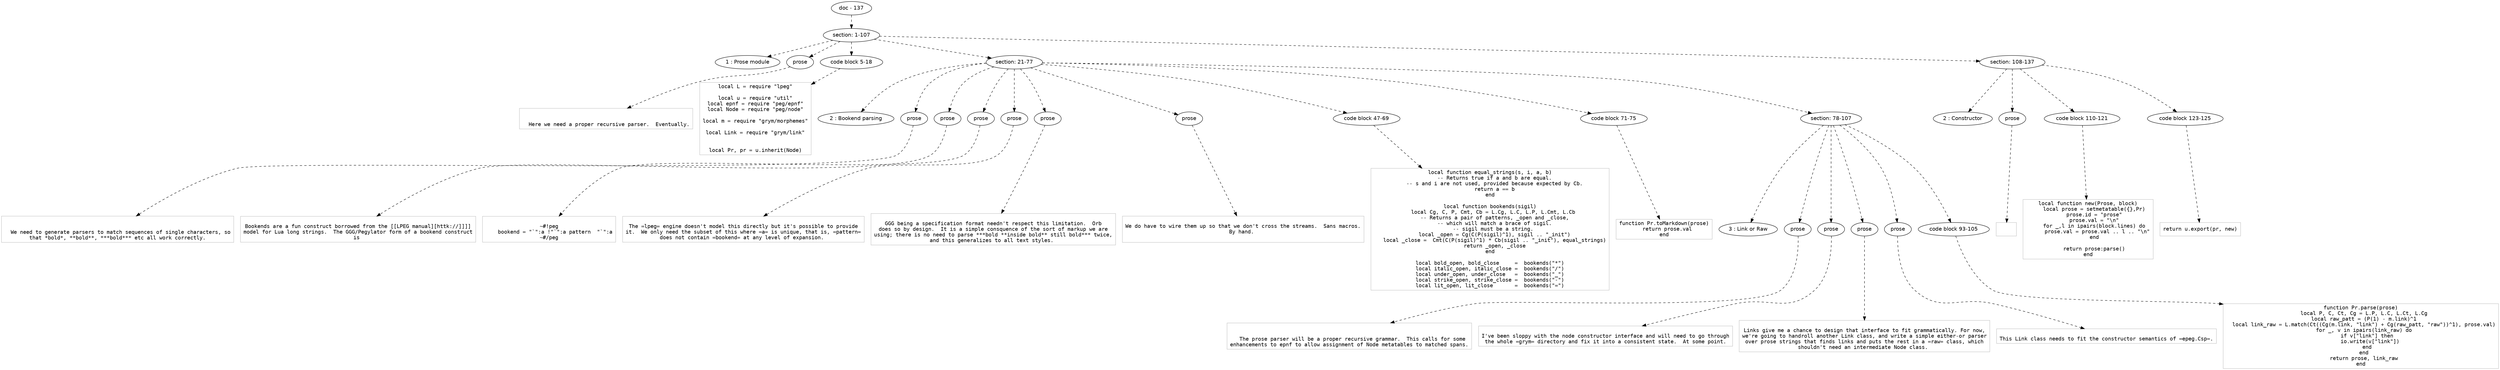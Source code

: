 digraph hierarchy {

node [fontname=Helvetica]
edge [style=dashed]

doc_0 [label="doc - 137"]


doc_0 -> { section_1}
{rank=same; section_1}

section_1 [label="section: 1-107"]


section_1 -> { header_2 prose_3 codeblock_4 section_5 section_6}
{rank=same; header_2 prose_3 codeblock_4 section_5 section_6}

header_2 [label="1 : Prose module"]

prose_3 [label="prose"]

codeblock_4 [label="code block 5-18"]

section_5 [label="section: 21-77"]

section_6 [label="section: 108-137"]


prose_3 -> leaf_7
leaf_7  [color=Gray,shape=rectangle,fontname=Inconsolata,label="

  Here we need a proper recursive parser.  Eventually.
"]
codeblock_4 -> leaf_8
leaf_8  [color=Gray,shape=rectangle,fontname=Inconsolata,label="local L = require \"lpeg\"

local u = require \"util\"
local epnf = require \"peg/epnf\"
local Node = require \"peg/node\"

local m = require \"grym/morphemes\"

local Link = require \"grym/link\"


local Pr, pr = u.inherit(Node)"]
section_5 -> { header_9 prose_10 prose_11 prose_12 prose_13 prose_14 prose_15 codeblock_16 codeblock_17 section_18}
{rank=same; header_9 prose_10 prose_11 prose_12 prose_13 prose_14 prose_15 codeblock_16 codeblock_17 section_18}

header_9 [label="2 : Bookend parsing"]

prose_10 [label="prose"]

prose_11 [label="prose"]

prose_12 [label="prose"]

prose_13 [label="prose"]

prose_14 [label="prose"]

prose_15 [label="prose"]

codeblock_16 [label="code block 47-69"]

codeblock_17 [label="code block 71-75"]

section_18 [label="section: 78-107"]


prose_10 -> leaf_19
leaf_19  [color=Gray,shape=rectangle,fontname=Inconsolata,label="

  We need to generate parsers to match sequences of single characters, so
that *bold*, **bold**, ***bold*** etc all work correctly.
"]
prose_11 -> leaf_20
leaf_20  [color=Gray,shape=rectangle,fontname=Inconsolata,label="
Bookends are a fun construct borrowed from the [[LPEG manual][httk://]]]]
model for Lua long strings.  The GGG/Pegylator form of a bookend construct
is 
"]
prose_12 -> leaf_21
leaf_21  [color=Gray,shape=rectangle,fontname=Inconsolata,label="
~#!peg
    bookend = \"`\":a !\"`\":a pattern  \"`\":a
~#/peg
"]
prose_13 -> leaf_22
leaf_22  [color=Gray,shape=rectangle,fontname=Inconsolata,label="
The =lpeg= engine doesn't model this directly but it's possible to provide
it.  We only need the subset of this where =a= is unique, that is, =pattern=
does not contain =bookend= at any level of expansion. 
"]
prose_14 -> leaf_23
leaf_23  [color=Gray,shape=rectangle,fontname=Inconsolata,label="
GGG being a specification format needn't respect this limitation.  Orb
does so by design.  It is a simple consquence of the sort of markup we are
using; there is no need to parse ***bold **inside bold** still bold*** twice,
and this generalizes to all text styles. 
"]
prose_15 -> leaf_24
leaf_24  [color=Gray,shape=rectangle,fontname=Inconsolata,label="
We do have to wire them up so that we don't cross the streams.  Sans macros.
By hand. 

"]
codeblock_16 -> leaf_25
leaf_25  [color=Gray,shape=rectangle,fontname=Inconsolata,label="local function equal_strings(s, i, a, b)
   -- Returns true if a and b are equal.
   -- s and i are not used, provided because expected by Cb.
   return a == b
end

local function bookends(sigil)
  local Cg, C, P, Cmt, Cb = L.Cg, L.C, L.P, L.Cmt, L.Cb
   -- Returns a pair of patterns, _open and _close,
   -- which will match a brace of sigil.
   -- sigil must be a string. 
   local _open = Cg(C(P(sigil)^1), sigil .. \"_init\")
   local _close =  Cmt(C(P(sigil)^1) * Cb(sigil .. \"_init\"), equal_strings)
   return _open, _close
end

local bold_open, bold_close     =  bookends(\"*\")
local italic_open, italic_close =  bookends(\"/\")
local under_open, under_close   =  bookends(\"_\")
local strike_open, strike_close =  bookends(\"-\")
local lit_open, lit_close       =  bookends(\"=\")"]
codeblock_17 -> leaf_26
leaf_26  [color=Gray,shape=rectangle,fontname=Inconsolata,label="function Pr.toMarkdown(prose)
  return prose.val
end"]
section_18 -> { header_27 prose_28 prose_29 prose_30 prose_31 codeblock_32}
{rank=same; header_27 prose_28 prose_29 prose_30 prose_31 codeblock_32}

header_27 [label="3 : Link or Raw"]

prose_28 [label="prose"]

prose_29 [label="prose"]

prose_30 [label="prose"]

prose_31 [label="prose"]

codeblock_32 [label="code block 93-105"]


prose_28 -> leaf_33
leaf_33  [color=Gray,shape=rectangle,fontname=Inconsolata,label="

  The prose parser will be a proper recursive grammar.  This calls for some
enhancements to epnf to allow assignment of Node metatables to matched spans.
"]
prose_29 -> leaf_34
leaf_34  [color=Gray,shape=rectangle,fontname=Inconsolata,label="
I've been sloppy with the node constructor interface and will need to go through
the whole =grym= directory and fix it into a consistent state.  At some point.
"]
prose_30 -> leaf_35
leaf_35  [color=Gray,shape=rectangle,fontname=Inconsolata,label="
Links give me a chance to design that interface to fit grammatically. For now,
we're going to handroll another Link class, and write a simple either-or parser
over prose strings that finds links and puts the rest in a =raw= class, which
shouldn't need an intermediate Node class. 
"]
prose_31 -> leaf_36
leaf_36  [color=Gray,shape=rectangle,fontname=Inconsolata,label="
This Link class needs to fit the constructor semantics of =epeg.Csp=.
"]
codeblock_32 -> leaf_37
leaf_37  [color=Gray,shape=rectangle,fontname=Inconsolata,label="function Pr.parse(prose)
  local P, C, Ct, Cg = L.P, L.C, L.Ct, L.Cg
  local raw_patt = (P(1) - m.link)^1
  local link_raw = L.match(Ct((Cg(m.link, \"link\") + Cg(raw_patt, \"raw\"))^1), prose.val)
  for _, v in ipairs(link_raw) do
    if v[\"link\"] then
      io.write(v[\"link\"])
    end
  end
  return prose, link_raw
end"]
section_6 -> { header_38 prose_39 codeblock_40 codeblock_41}
{rank=same; header_38 prose_39 codeblock_40 codeblock_41}

header_38 [label="2 : Constructor"]

prose_39 [label="prose"]

codeblock_40 [label="code block 110-121"]

codeblock_41 [label="code block 123-125"]


prose_39 -> leaf_42
leaf_42  [color=Gray,shape=rectangle,fontname=Inconsolata,label="
"]
codeblock_40 -> leaf_43
leaf_43  [color=Gray,shape=rectangle,fontname=Inconsolata,label="local function new(Prose, block)
    local prose = setmetatable({},Pr)
    prose.id = \"prose\"
    prose.val = \"\\n\"
    for _,l in ipairs(block.lines) do
      prose.val = prose.val .. l .. \"\\n\"
    end

    return prose:parse()
end"]
codeblock_41 -> leaf_44
leaf_44  [color=Gray,shape=rectangle,fontname=Inconsolata,label="return u.export(pr, new)"]

}

